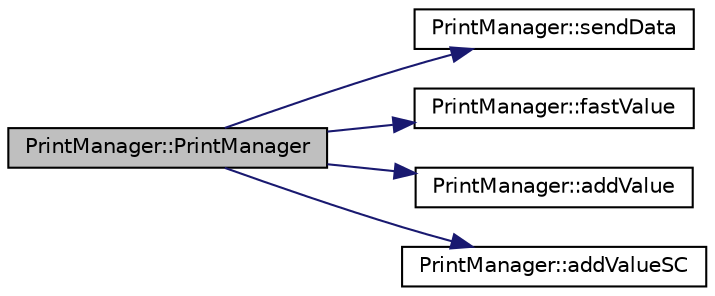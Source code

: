 digraph "PrintManager::PrintManager"
{
  edge [fontname="Helvetica",fontsize="10",labelfontname="Helvetica",labelfontsize="10"];
  node [fontname="Helvetica",fontsize="10",shape=record];
  rankdir="LR";
  Node1 [label="PrintManager::PrintManager",height=0.2,width=0.4,color="black", fillcolor="grey75", style="filled", fontcolor="black"];
  Node1 -> Node2 [color="midnightblue",fontsize="10",style="solid"];
  Node2 [label="PrintManager::sendData",height=0.2,width=0.4,color="black", fillcolor="white", style="filled",URL="$class_print_manager.html#a65b6e94eb17c08725d307293c26922c6"];
  Node1 -> Node3 [color="midnightblue",fontsize="10",style="solid"];
  Node3 [label="PrintManager::fastValue",height=0.2,width=0.4,color="black", fillcolor="white", style="filled",URL="$class_print_manager.html#aef5dd6437e06e84de5a98c1466f5f074"];
  Node1 -> Node4 [color="midnightblue",fontsize="10",style="solid"];
  Node4 [label="PrintManager::addValue",height=0.2,width=0.4,color="black", fillcolor="white", style="filled",URL="$class_print_manager.html#a27ea0c1977a54e1291d0be0fc0754f48"];
  Node1 -> Node5 [color="midnightblue",fontsize="10",style="solid"];
  Node5 [label="PrintManager::addValueSC",height=0.2,width=0.4,color="black", fillcolor="white", style="filled",URL="$class_print_manager.html#a553c37331e9a50e193c4f6e6b1e67f73"];
}
